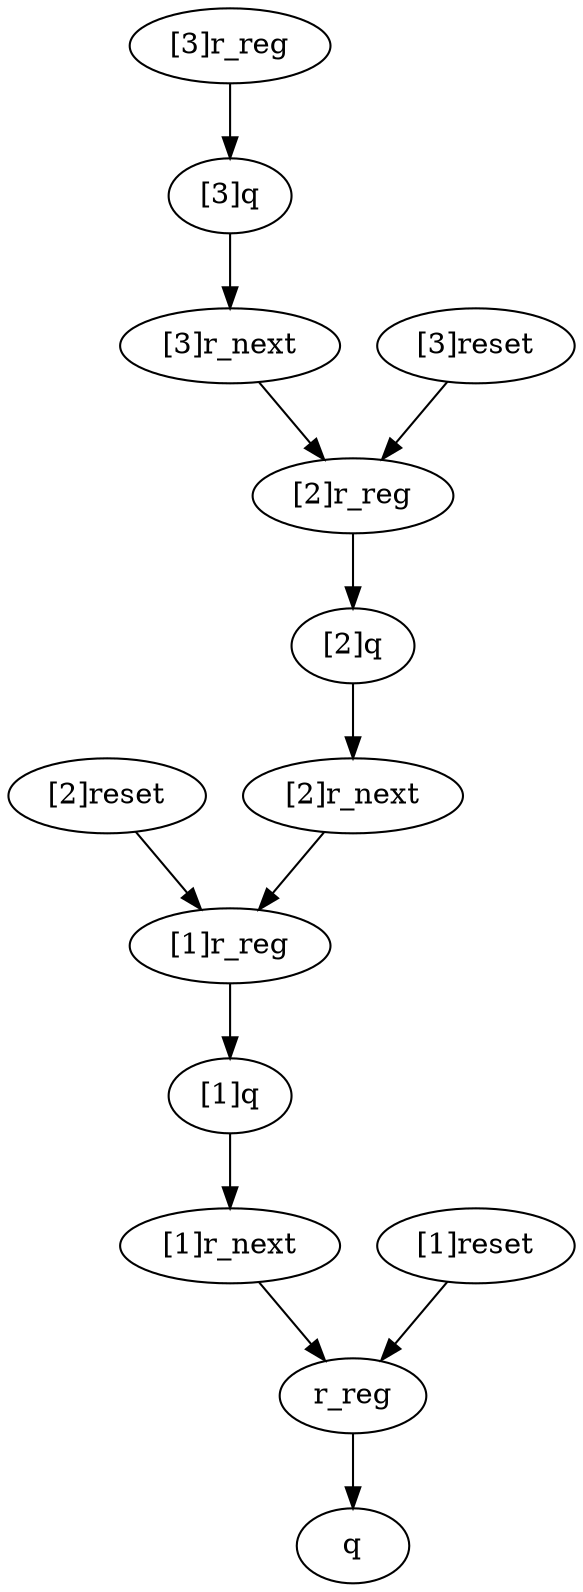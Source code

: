 strict digraph "" {
	"[2]reset"	[complexity=11,
		importance=2.55905344373,
		rank=0.232641222157];
	"[1]r_reg"	[complexity=10,
		importance=1.22047158254,
		rank=0.122047158254];
	"[2]reset" -> "[1]r_reg";
	"[1]q"	[complexity=8,
		importance=0.952754924532,
		rank=0.119094365566];
	"[1]r_next"	[complexity=4,
		importance=0.700787101295,
		rank=0.175196775324];
	"[1]q" -> "[1]r_next";
	"[3]q"	[complexity=24,
		importance=2.35432912712,
		rank=0.0980970469634];
	"[3]r_next"	[complexity=20,
		importance=2.10236130388,
		rank=0.105118065194];
	"[3]q" -> "[3]r_next";
	"[1]r_reg" -> "[1]q";
	"[2]q"	[complexity=16,
		importance=1.65354202583,
		rank=0.103346376614];
	"[2]r_next"	[complexity=12,
		importance=1.40157420259,
		rank=0.116797850216];
	"[2]q" -> "[2]r_next";
	"[2]r_reg"	[complexity=18,
		importance=1.92125868383,
		rank=0.106736593546];
	"[3]r_next" -> "[2]r_reg";
	"[3]r_reg"	[complexity=26,
		importance=2.62204578513,
		rank=0.100847914813];
	"[3]r_reg" -> "[3]q";
	q	[complexity=0,
		importance=0.251967823237,
		rank=0.0];
	r_reg	[complexity=2,
		importance=0.519684481242,
		rank=0.259842240621];
	"[1]r_next" -> r_reg;
	"[2]r_next" -> "[1]r_reg";
	"[2]r_reg" -> "[2]q";
	r_reg -> q;
	"[1]reset"	[complexity=3,
		importance=1.15747924114,
		rank=0.385826413712];
	"[1]reset" -> r_reg;
	"[3]reset"	[complexity=19,
		importance=3.96062764632,
		rank=0.208454086648];
	"[3]reset" -> "[2]r_reg";
}

